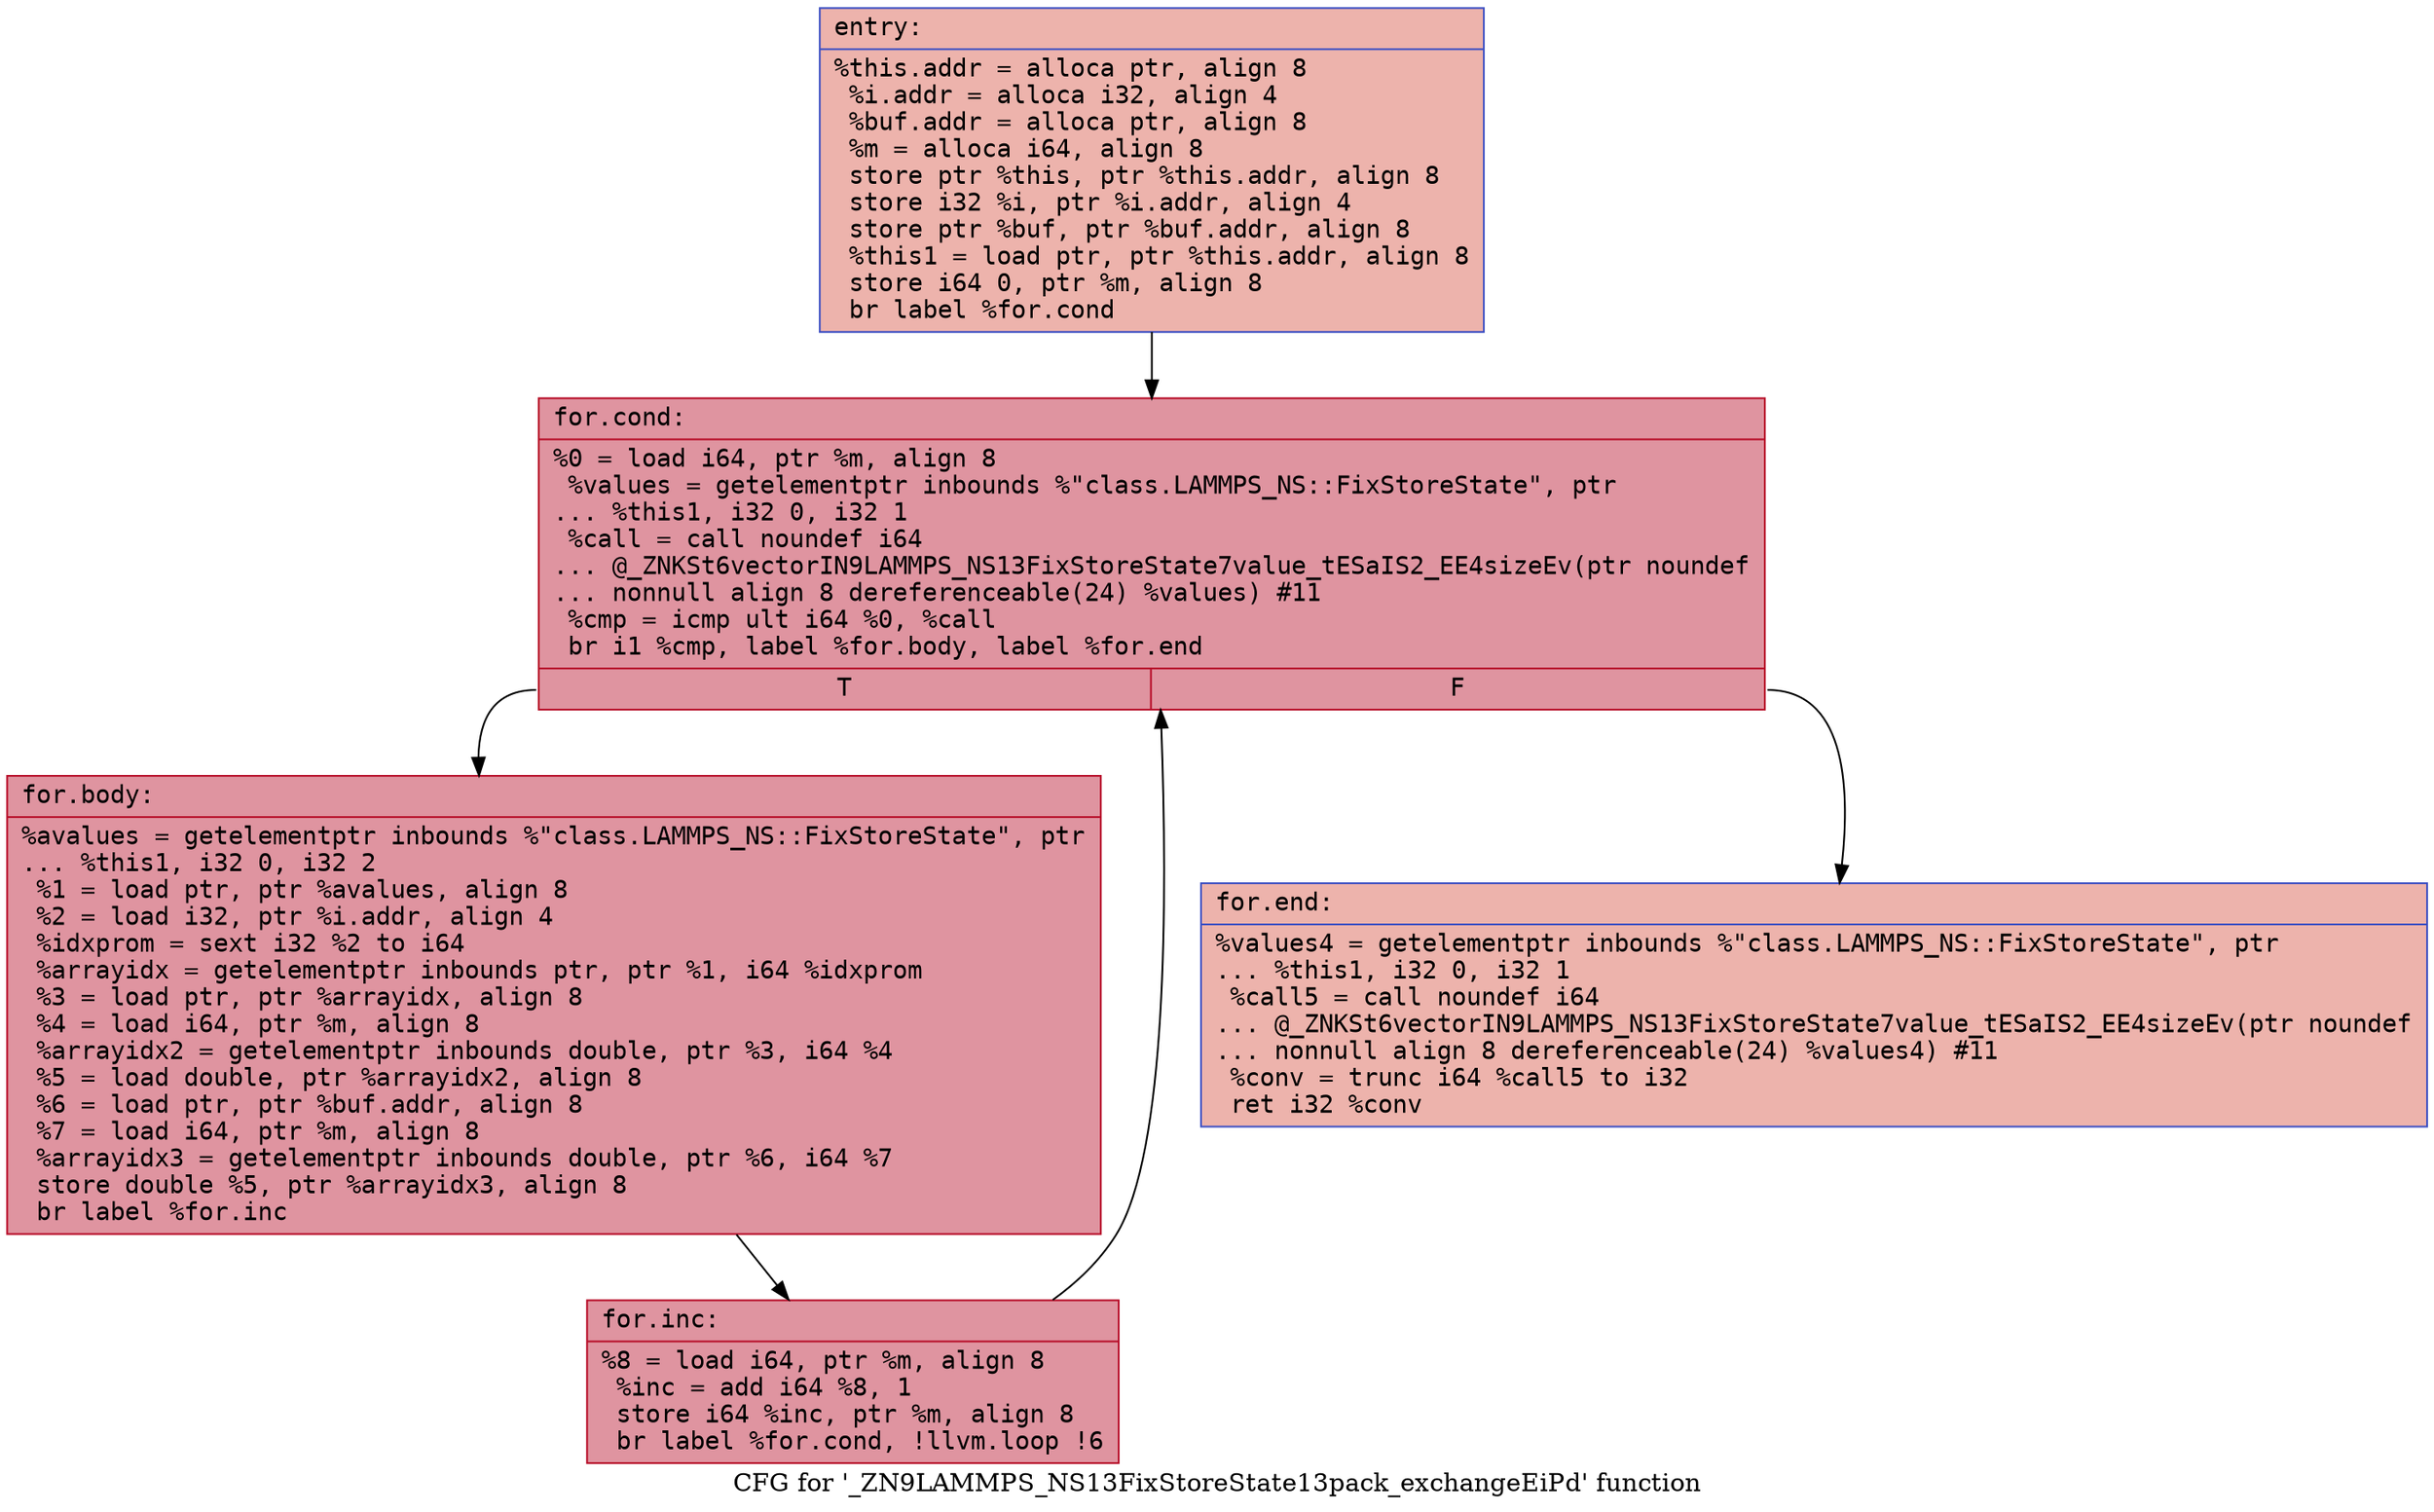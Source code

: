 digraph "CFG for '_ZN9LAMMPS_NS13FixStoreState13pack_exchangeEiPd' function" {
	label="CFG for '_ZN9LAMMPS_NS13FixStoreState13pack_exchangeEiPd' function";

	Node0x55b564a5eab0 [shape=record,color="#3d50c3ff", style=filled, fillcolor="#d6524470" fontname="Courier",label="{entry:\l|  %this.addr = alloca ptr, align 8\l  %i.addr = alloca i32, align 4\l  %buf.addr = alloca ptr, align 8\l  %m = alloca i64, align 8\l  store ptr %this, ptr %this.addr, align 8\l  store i32 %i, ptr %i.addr, align 4\l  store ptr %buf, ptr %buf.addr, align 8\l  %this1 = load ptr, ptr %this.addr, align 8\l  store i64 0, ptr %m, align 8\l  br label %for.cond\l}"];
	Node0x55b564a5eab0 -> Node0x55b564a5f010[tooltip="entry -> for.cond\nProbability 100.00%" ];
	Node0x55b564a5f010 [shape=record,color="#b70d28ff", style=filled, fillcolor="#b70d2870" fontname="Courier",label="{for.cond:\l|  %0 = load i64, ptr %m, align 8\l  %values = getelementptr inbounds %\"class.LAMMPS_NS::FixStoreState\", ptr\l... %this1, i32 0, i32 1\l  %call = call noundef i64\l... @_ZNKSt6vectorIN9LAMMPS_NS13FixStoreState7value_tESaIS2_EE4sizeEv(ptr noundef\l... nonnull align 8 dereferenceable(24) %values) #11\l  %cmp = icmp ult i64 %0, %call\l  br i1 %cmp, label %for.body, label %for.end\l|{<s0>T|<s1>F}}"];
	Node0x55b564a5f010:s0 -> Node0x55b564a5f260[tooltip="for.cond -> for.body\nProbability 96.88%" ];
	Node0x55b564a5f010:s1 -> Node0x55b564a5e9c0[tooltip="for.cond -> for.end\nProbability 3.12%" ];
	Node0x55b564a5f260 [shape=record,color="#b70d28ff", style=filled, fillcolor="#b70d2870" fontname="Courier",label="{for.body:\l|  %avalues = getelementptr inbounds %\"class.LAMMPS_NS::FixStoreState\", ptr\l... %this1, i32 0, i32 2\l  %1 = load ptr, ptr %avalues, align 8\l  %2 = load i32, ptr %i.addr, align 4\l  %idxprom = sext i32 %2 to i64\l  %arrayidx = getelementptr inbounds ptr, ptr %1, i64 %idxprom\l  %3 = load ptr, ptr %arrayidx, align 8\l  %4 = load i64, ptr %m, align 8\l  %arrayidx2 = getelementptr inbounds double, ptr %3, i64 %4\l  %5 = load double, ptr %arrayidx2, align 8\l  %6 = load ptr, ptr %buf.addr, align 8\l  %7 = load i64, ptr %m, align 8\l  %arrayidx3 = getelementptr inbounds double, ptr %6, i64 %7\l  store double %5, ptr %arrayidx3, align 8\l  br label %for.inc\l}"];
	Node0x55b564a5f260 -> Node0x55b564a5fea0[tooltip="for.body -> for.inc\nProbability 100.00%" ];
	Node0x55b564a5fea0 [shape=record,color="#b70d28ff", style=filled, fillcolor="#b70d2870" fontname="Courier",label="{for.inc:\l|  %8 = load i64, ptr %m, align 8\l  %inc = add i64 %8, 1\l  store i64 %inc, ptr %m, align 8\l  br label %for.cond, !llvm.loop !6\l}"];
	Node0x55b564a5fea0 -> Node0x55b564a5f010[tooltip="for.inc -> for.cond\nProbability 100.00%" ];
	Node0x55b564a5e9c0 [shape=record,color="#3d50c3ff", style=filled, fillcolor="#d6524470" fontname="Courier",label="{for.end:\l|  %values4 = getelementptr inbounds %\"class.LAMMPS_NS::FixStoreState\", ptr\l... %this1, i32 0, i32 1\l  %call5 = call noundef i64\l... @_ZNKSt6vectorIN9LAMMPS_NS13FixStoreState7value_tESaIS2_EE4sizeEv(ptr noundef\l... nonnull align 8 dereferenceable(24) %values4) #11\l  %conv = trunc i64 %call5 to i32\l  ret i32 %conv\l}"];
}
